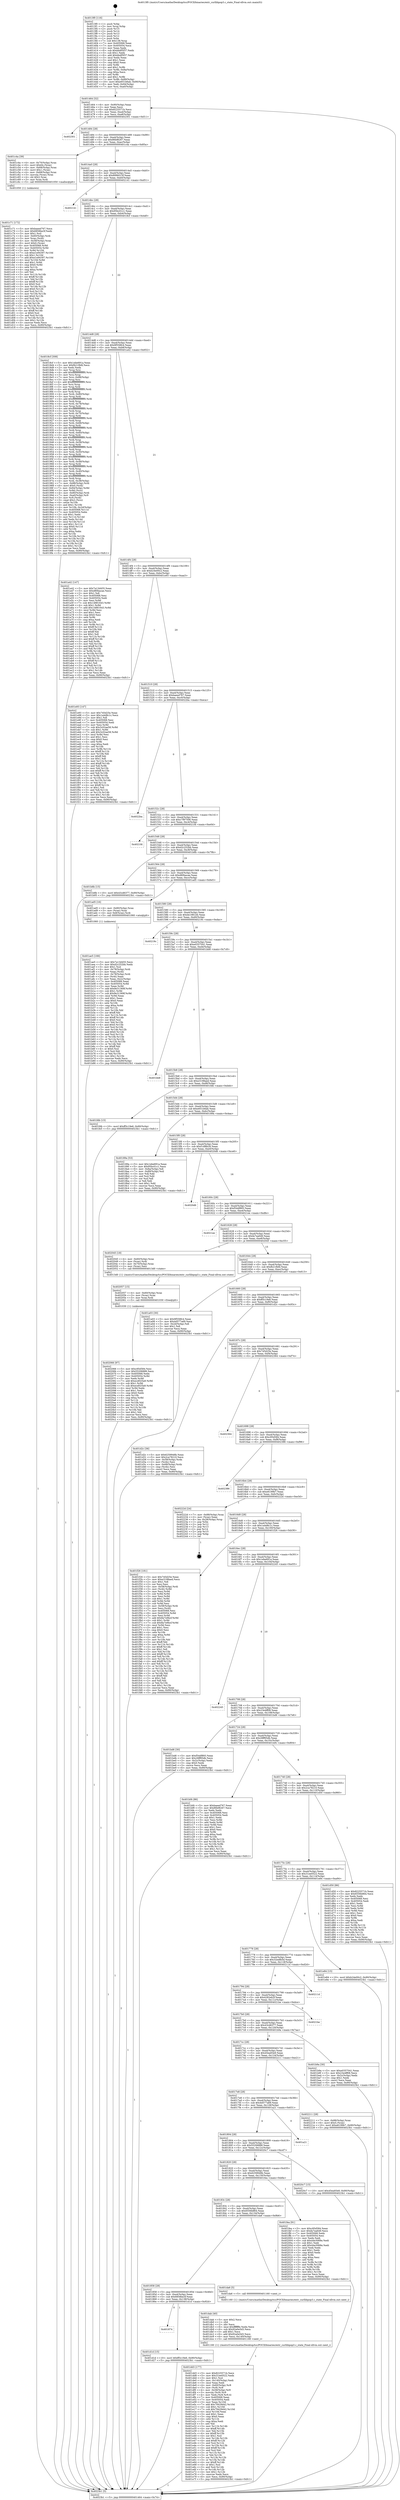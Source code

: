 digraph "0x4013f0" {
  label = "0x4013f0 (/mnt/c/Users/mathe/Desktop/tcc/POCII/binaries/extr_curllibpop3.c_state_Final-ollvm.out::main(0))"
  labelloc = "t"
  node[shape=record]

  Entry [label="",width=0.3,height=0.3,shape=circle,fillcolor=black,style=filled]
  "0x401464" [label="{
     0x401464 [32]\l
     | [instrs]\l
     &nbsp;&nbsp;0x401464 \<+6\>: mov -0x90(%rbp),%eax\l
     &nbsp;&nbsp;0x40146a \<+2\>: mov %eax,%ecx\l
     &nbsp;&nbsp;0x40146c \<+6\>: sub $0x8225571b,%ecx\l
     &nbsp;&nbsp;0x401472 \<+6\>: mov %eax,-0xa4(%rbp)\l
     &nbsp;&nbsp;0x401478 \<+6\>: mov %ecx,-0xa8(%rbp)\l
     &nbsp;&nbsp;0x40147e \<+6\>: je 0000000000402301 \<main+0xf11\>\l
  }"]
  "0x402301" [label="{
     0x402301\l
  }", style=dashed]
  "0x401484" [label="{
     0x401484 [28]\l
     | [instrs]\l
     &nbsp;&nbsp;0x401484 \<+5\>: jmp 0000000000401489 \<main+0x99\>\l
     &nbsp;&nbsp;0x401489 \<+6\>: mov -0xa4(%rbp),%eax\l
     &nbsp;&nbsp;0x40148f \<+5\>: sub $0x86bf8267,%eax\l
     &nbsp;&nbsp;0x401494 \<+6\>: mov %eax,-0xac(%rbp)\l
     &nbsp;&nbsp;0x40149a \<+6\>: je 0000000000401c4a \<main+0x85a\>\l
  }"]
  Exit [label="",width=0.3,height=0.3,shape=circle,fillcolor=black,style=filled,peripheries=2]
  "0x401c4a" [label="{
     0x401c4a [39]\l
     | [instrs]\l
     &nbsp;&nbsp;0x401c4a \<+4\>: mov -0x70(%rbp),%rax\l
     &nbsp;&nbsp;0x401c4e \<+6\>: movl $0x64,(%rax)\l
     &nbsp;&nbsp;0x401c54 \<+4\>: mov -0x68(%rbp),%rax\l
     &nbsp;&nbsp;0x401c58 \<+6\>: movl $0x1,(%rax)\l
     &nbsp;&nbsp;0x401c5e \<+4\>: mov -0x68(%rbp),%rax\l
     &nbsp;&nbsp;0x401c62 \<+3\>: movslq (%rax),%rax\l
     &nbsp;&nbsp;0x401c65 \<+4\>: shl $0x2,%rax\l
     &nbsp;&nbsp;0x401c69 \<+3\>: mov %rax,%rdi\l
     &nbsp;&nbsp;0x401c6c \<+5\>: call 0000000000401050 \<malloc@plt\>\l
     | [calls]\l
     &nbsp;&nbsp;0x401050 \{1\} (unknown)\l
  }"]
  "0x4014a0" [label="{
     0x4014a0 [28]\l
     | [instrs]\l
     &nbsp;&nbsp;0x4014a0 \<+5\>: jmp 00000000004014a5 \<main+0xb5\>\l
     &nbsp;&nbsp;0x4014a5 \<+6\>: mov -0xa4(%rbp),%eax\l
     &nbsp;&nbsp;0x4014ab \<+5\>: sub $0x8996015f,%eax\l
     &nbsp;&nbsp;0x4014b0 \<+6\>: mov %eax,-0xb0(%rbp)\l
     &nbsp;&nbsp;0x4014b6 \<+6\>: je 0000000000402141 \<main+0xd51\>\l
  }"]
  "0x402066" [label="{
     0x402066 [97]\l
     | [instrs]\l
     &nbsp;&nbsp;0x402066 \<+5\>: mov $0xc95d584,%esi\l
     &nbsp;&nbsp;0x40206b \<+5\>: mov $0x55206888,%ecx\l
     &nbsp;&nbsp;0x402070 \<+7\>: mov 0x405068,%edx\l
     &nbsp;&nbsp;0x402077 \<+8\>: mov 0x405054,%r8d\l
     &nbsp;&nbsp;0x40207f \<+3\>: mov %edx,%r9d\l
     &nbsp;&nbsp;0x402082 \<+7\>: add $0xecd025a9,%r9d\l
     &nbsp;&nbsp;0x402089 \<+4\>: sub $0x1,%r9d\l
     &nbsp;&nbsp;0x40208d \<+7\>: sub $0xecd025a9,%r9d\l
     &nbsp;&nbsp;0x402094 \<+4\>: imul %r9d,%edx\l
     &nbsp;&nbsp;0x402098 \<+3\>: and $0x1,%edx\l
     &nbsp;&nbsp;0x40209b \<+3\>: cmp $0x0,%edx\l
     &nbsp;&nbsp;0x40209e \<+4\>: sete %r10b\l
     &nbsp;&nbsp;0x4020a2 \<+4\>: cmp $0xa,%r8d\l
     &nbsp;&nbsp;0x4020a6 \<+4\>: setl %r11b\l
     &nbsp;&nbsp;0x4020aa \<+3\>: mov %r10b,%bl\l
     &nbsp;&nbsp;0x4020ad \<+3\>: and %r11b,%bl\l
     &nbsp;&nbsp;0x4020b0 \<+3\>: xor %r11b,%r10b\l
     &nbsp;&nbsp;0x4020b3 \<+3\>: or %r10b,%bl\l
     &nbsp;&nbsp;0x4020b6 \<+3\>: test $0x1,%bl\l
     &nbsp;&nbsp;0x4020b9 \<+3\>: cmovne %ecx,%esi\l
     &nbsp;&nbsp;0x4020bc \<+6\>: mov %esi,-0x90(%rbp)\l
     &nbsp;&nbsp;0x4020c2 \<+5\>: jmp 00000000004023b1 \<main+0xfc1\>\l
  }"]
  "0x402141" [label="{
     0x402141\l
  }", style=dashed]
  "0x4014bc" [label="{
     0x4014bc [28]\l
     | [instrs]\l
     &nbsp;&nbsp;0x4014bc \<+5\>: jmp 00000000004014c1 \<main+0xd1\>\l
     &nbsp;&nbsp;0x4014c1 \<+6\>: mov -0xa4(%rbp),%eax\l
     &nbsp;&nbsp;0x4014c7 \<+5\>: sub $0x95bc01c1,%eax\l
     &nbsp;&nbsp;0x4014cc \<+6\>: mov %eax,-0xb4(%rbp)\l
     &nbsp;&nbsp;0x4014d2 \<+6\>: je 00000000004018cf \<main+0x4df\>\l
  }"]
  "0x402057" [label="{
     0x402057 [15]\l
     | [instrs]\l
     &nbsp;&nbsp;0x402057 \<+4\>: mov -0x60(%rbp),%rax\l
     &nbsp;&nbsp;0x40205b \<+3\>: mov (%rax),%rax\l
     &nbsp;&nbsp;0x40205e \<+3\>: mov %rax,%rdi\l
     &nbsp;&nbsp;0x402061 \<+5\>: call 0000000000401030 \<free@plt\>\l
     | [calls]\l
     &nbsp;&nbsp;0x401030 \{1\} (unknown)\l
  }"]
  "0x4018cf" [label="{
     0x4018cf [308]\l
     | [instrs]\l
     &nbsp;&nbsp;0x4018cf \<+5\>: mov $0x1ebe691a,%eax\l
     &nbsp;&nbsp;0x4018d4 \<+5\>: mov $0xfb21fbfd,%ecx\l
     &nbsp;&nbsp;0x4018d9 \<+2\>: xor %edx,%edx\l
     &nbsp;&nbsp;0x4018db \<+3\>: mov %rsp,%rsi\l
     &nbsp;&nbsp;0x4018de \<+4\>: add $0xfffffffffffffff0,%rsi\l
     &nbsp;&nbsp;0x4018e2 \<+3\>: mov %rsi,%rsp\l
     &nbsp;&nbsp;0x4018e5 \<+7\>: mov %rsi,-0x88(%rbp)\l
     &nbsp;&nbsp;0x4018ec \<+3\>: mov %rsp,%rsi\l
     &nbsp;&nbsp;0x4018ef \<+4\>: add $0xfffffffffffffff0,%rsi\l
     &nbsp;&nbsp;0x4018f3 \<+3\>: mov %rsi,%rsp\l
     &nbsp;&nbsp;0x4018f6 \<+3\>: mov %rsp,%rdi\l
     &nbsp;&nbsp;0x4018f9 \<+4\>: add $0xfffffffffffffff0,%rdi\l
     &nbsp;&nbsp;0x4018fd \<+3\>: mov %rdi,%rsp\l
     &nbsp;&nbsp;0x401900 \<+4\>: mov %rdi,-0x80(%rbp)\l
     &nbsp;&nbsp;0x401904 \<+3\>: mov %rsp,%rdi\l
     &nbsp;&nbsp;0x401907 \<+4\>: add $0xfffffffffffffff0,%rdi\l
     &nbsp;&nbsp;0x40190b \<+3\>: mov %rdi,%rsp\l
     &nbsp;&nbsp;0x40190e \<+4\>: mov %rdi,-0x78(%rbp)\l
     &nbsp;&nbsp;0x401912 \<+3\>: mov %rsp,%rdi\l
     &nbsp;&nbsp;0x401915 \<+4\>: add $0xfffffffffffffff0,%rdi\l
     &nbsp;&nbsp;0x401919 \<+3\>: mov %rdi,%rsp\l
     &nbsp;&nbsp;0x40191c \<+4\>: mov %rdi,-0x70(%rbp)\l
     &nbsp;&nbsp;0x401920 \<+3\>: mov %rsp,%rdi\l
     &nbsp;&nbsp;0x401923 \<+4\>: add $0xfffffffffffffff0,%rdi\l
     &nbsp;&nbsp;0x401927 \<+3\>: mov %rdi,%rsp\l
     &nbsp;&nbsp;0x40192a \<+4\>: mov %rdi,-0x68(%rbp)\l
     &nbsp;&nbsp;0x40192e \<+3\>: mov %rsp,%rdi\l
     &nbsp;&nbsp;0x401931 \<+4\>: add $0xfffffffffffffff0,%rdi\l
     &nbsp;&nbsp;0x401935 \<+3\>: mov %rdi,%rsp\l
     &nbsp;&nbsp;0x401938 \<+4\>: mov %rdi,-0x60(%rbp)\l
     &nbsp;&nbsp;0x40193c \<+3\>: mov %rsp,%rdi\l
     &nbsp;&nbsp;0x40193f \<+4\>: add $0xfffffffffffffff0,%rdi\l
     &nbsp;&nbsp;0x401943 \<+3\>: mov %rdi,%rsp\l
     &nbsp;&nbsp;0x401946 \<+4\>: mov %rdi,-0x58(%rbp)\l
     &nbsp;&nbsp;0x40194a \<+3\>: mov %rsp,%rdi\l
     &nbsp;&nbsp;0x40194d \<+4\>: add $0xfffffffffffffff0,%rdi\l
     &nbsp;&nbsp;0x401951 \<+3\>: mov %rdi,%rsp\l
     &nbsp;&nbsp;0x401954 \<+4\>: mov %rdi,-0x50(%rbp)\l
     &nbsp;&nbsp;0x401958 \<+3\>: mov %rsp,%rdi\l
     &nbsp;&nbsp;0x40195b \<+4\>: add $0xfffffffffffffff0,%rdi\l
     &nbsp;&nbsp;0x40195f \<+3\>: mov %rdi,%rsp\l
     &nbsp;&nbsp;0x401962 \<+4\>: mov %rdi,-0x48(%rbp)\l
     &nbsp;&nbsp;0x401966 \<+3\>: mov %rsp,%rdi\l
     &nbsp;&nbsp;0x401969 \<+4\>: add $0xfffffffffffffff0,%rdi\l
     &nbsp;&nbsp;0x40196d \<+3\>: mov %rdi,%rsp\l
     &nbsp;&nbsp;0x401970 \<+4\>: mov %rdi,-0x40(%rbp)\l
     &nbsp;&nbsp;0x401974 \<+3\>: mov %rsp,%rdi\l
     &nbsp;&nbsp;0x401977 \<+4\>: add $0xfffffffffffffff0,%rdi\l
     &nbsp;&nbsp;0x40197b \<+3\>: mov %rdi,%rsp\l
     &nbsp;&nbsp;0x40197e \<+4\>: mov %rdi,-0x38(%rbp)\l
     &nbsp;&nbsp;0x401982 \<+7\>: mov -0x88(%rbp),%rdi\l
     &nbsp;&nbsp;0x401989 \<+6\>: movl $0x0,(%rdi)\l
     &nbsp;&nbsp;0x40198f \<+7\>: mov -0x94(%rbp),%r8d\l
     &nbsp;&nbsp;0x401996 \<+3\>: mov %r8d,(%rsi)\l
     &nbsp;&nbsp;0x401999 \<+4\>: mov -0x80(%rbp),%rdi\l
     &nbsp;&nbsp;0x40199d \<+7\>: mov -0xa0(%rbp),%r9\l
     &nbsp;&nbsp;0x4019a4 \<+3\>: mov %r9,(%rdi)\l
     &nbsp;&nbsp;0x4019a7 \<+3\>: cmpl $0x2,(%rsi)\l
     &nbsp;&nbsp;0x4019aa \<+4\>: setne %r10b\l
     &nbsp;&nbsp;0x4019ae \<+4\>: and $0x1,%r10b\l
     &nbsp;&nbsp;0x4019b2 \<+4\>: mov %r10b,-0x2d(%rbp)\l
     &nbsp;&nbsp;0x4019b6 \<+8\>: mov 0x405068,%r11d\l
     &nbsp;&nbsp;0x4019be \<+7\>: mov 0x405054,%ebx\l
     &nbsp;&nbsp;0x4019c5 \<+3\>: sub $0x1,%edx\l
     &nbsp;&nbsp;0x4019c8 \<+3\>: mov %r11d,%r14d\l
     &nbsp;&nbsp;0x4019cb \<+3\>: add %edx,%r14d\l
     &nbsp;&nbsp;0x4019ce \<+4\>: imul %r14d,%r11d\l
     &nbsp;&nbsp;0x4019d2 \<+4\>: and $0x1,%r11d\l
     &nbsp;&nbsp;0x4019d6 \<+4\>: cmp $0x0,%r11d\l
     &nbsp;&nbsp;0x4019da \<+4\>: sete %r10b\l
     &nbsp;&nbsp;0x4019de \<+3\>: cmp $0xa,%ebx\l
     &nbsp;&nbsp;0x4019e1 \<+4\>: setl %r15b\l
     &nbsp;&nbsp;0x4019e5 \<+3\>: mov %r10b,%r12b\l
     &nbsp;&nbsp;0x4019e8 \<+3\>: and %r15b,%r12b\l
     &nbsp;&nbsp;0x4019eb \<+3\>: xor %r15b,%r10b\l
     &nbsp;&nbsp;0x4019ee \<+3\>: or %r10b,%r12b\l
     &nbsp;&nbsp;0x4019f1 \<+4\>: test $0x1,%r12b\l
     &nbsp;&nbsp;0x4019f5 \<+3\>: cmovne %ecx,%eax\l
     &nbsp;&nbsp;0x4019f8 \<+6\>: mov %eax,-0x90(%rbp)\l
     &nbsp;&nbsp;0x4019fe \<+5\>: jmp 00000000004023b1 \<main+0xfc1\>\l
  }"]
  "0x4014d8" [label="{
     0x4014d8 [28]\l
     | [instrs]\l
     &nbsp;&nbsp;0x4014d8 \<+5\>: jmp 00000000004014dd \<main+0xed\>\l
     &nbsp;&nbsp;0x4014dd \<+6\>: mov -0xa4(%rbp),%eax\l
     &nbsp;&nbsp;0x4014e3 \<+5\>: sub $0x9f558fc4,%eax\l
     &nbsp;&nbsp;0x4014e8 \<+6\>: mov %eax,-0xb8(%rbp)\l
     &nbsp;&nbsp;0x4014ee \<+6\>: je 0000000000401a42 \<main+0x652\>\l
  }"]
  "0x401dd3" [label="{
     0x401dd3 [177]\l
     | [instrs]\l
     &nbsp;&nbsp;0x401dd3 \<+5\>: mov $0x8225571b,%ecx\l
     &nbsp;&nbsp;0x401dd8 \<+5\>: mov $0x31ee0522,%edx\l
     &nbsp;&nbsp;0x401ddd \<+3\>: mov $0x1,%sil\l
     &nbsp;&nbsp;0x401de0 \<+6\>: mov -0x140(%rbp),%edi\l
     &nbsp;&nbsp;0x401de6 \<+3\>: imul %eax,%edi\l
     &nbsp;&nbsp;0x401de9 \<+4\>: mov -0x60(%rbp),%r8\l
     &nbsp;&nbsp;0x401ded \<+3\>: mov (%r8),%r8\l
     &nbsp;&nbsp;0x401df0 \<+4\>: mov -0x58(%rbp),%r9\l
     &nbsp;&nbsp;0x401df4 \<+3\>: movslq (%r9),%r9\l
     &nbsp;&nbsp;0x401df7 \<+4\>: mov %edi,(%r8,%r9,4)\l
     &nbsp;&nbsp;0x401dfb \<+7\>: mov 0x405068,%eax\l
     &nbsp;&nbsp;0x401e02 \<+7\>: mov 0x405054,%edi\l
     &nbsp;&nbsp;0x401e09 \<+3\>: mov %eax,%r10d\l
     &nbsp;&nbsp;0x401e0c \<+7\>: add $0x79429d42,%r10d\l
     &nbsp;&nbsp;0x401e13 \<+4\>: sub $0x1,%r10d\l
     &nbsp;&nbsp;0x401e17 \<+7\>: sub $0x79429d42,%r10d\l
     &nbsp;&nbsp;0x401e1e \<+4\>: imul %r10d,%eax\l
     &nbsp;&nbsp;0x401e22 \<+3\>: and $0x1,%eax\l
     &nbsp;&nbsp;0x401e25 \<+3\>: cmp $0x0,%eax\l
     &nbsp;&nbsp;0x401e28 \<+4\>: sete %r11b\l
     &nbsp;&nbsp;0x401e2c \<+3\>: cmp $0xa,%edi\l
     &nbsp;&nbsp;0x401e2f \<+3\>: setl %bl\l
     &nbsp;&nbsp;0x401e32 \<+3\>: mov %r11b,%r14b\l
     &nbsp;&nbsp;0x401e35 \<+4\>: xor $0xff,%r14b\l
     &nbsp;&nbsp;0x401e39 \<+3\>: mov %bl,%r15b\l
     &nbsp;&nbsp;0x401e3c \<+4\>: xor $0xff,%r15b\l
     &nbsp;&nbsp;0x401e40 \<+4\>: xor $0x1,%sil\l
     &nbsp;&nbsp;0x401e44 \<+3\>: mov %r14b,%r12b\l
     &nbsp;&nbsp;0x401e47 \<+4\>: and $0xff,%r12b\l
     &nbsp;&nbsp;0x401e4b \<+3\>: and %sil,%r11b\l
     &nbsp;&nbsp;0x401e4e \<+3\>: mov %r15b,%r13b\l
     &nbsp;&nbsp;0x401e51 \<+4\>: and $0xff,%r13b\l
     &nbsp;&nbsp;0x401e55 \<+3\>: and %sil,%bl\l
     &nbsp;&nbsp;0x401e58 \<+3\>: or %r11b,%r12b\l
     &nbsp;&nbsp;0x401e5b \<+3\>: or %bl,%r13b\l
     &nbsp;&nbsp;0x401e5e \<+3\>: xor %r13b,%r12b\l
     &nbsp;&nbsp;0x401e61 \<+3\>: or %r15b,%r14b\l
     &nbsp;&nbsp;0x401e64 \<+4\>: xor $0xff,%r14b\l
     &nbsp;&nbsp;0x401e68 \<+4\>: or $0x1,%sil\l
     &nbsp;&nbsp;0x401e6c \<+3\>: and %sil,%r14b\l
     &nbsp;&nbsp;0x401e6f \<+3\>: or %r14b,%r12b\l
     &nbsp;&nbsp;0x401e72 \<+4\>: test $0x1,%r12b\l
     &nbsp;&nbsp;0x401e76 \<+3\>: cmovne %edx,%ecx\l
     &nbsp;&nbsp;0x401e79 \<+6\>: mov %ecx,-0x90(%rbp)\l
     &nbsp;&nbsp;0x401e7f \<+5\>: jmp 00000000004023b1 \<main+0xfc1\>\l
  }"]
  "0x401a42" [label="{
     0x401a42 [147]\l
     | [instrs]\l
     &nbsp;&nbsp;0x401a42 \<+5\>: mov $0x7a13d455,%eax\l
     &nbsp;&nbsp;0x401a47 \<+5\>: mov $0xd80bacae,%ecx\l
     &nbsp;&nbsp;0x401a4c \<+2\>: mov $0x1,%dl\l
     &nbsp;&nbsp;0x401a4e \<+7\>: mov 0x405068,%esi\l
     &nbsp;&nbsp;0x401a55 \<+7\>: mov 0x405054,%edi\l
     &nbsp;&nbsp;0x401a5c \<+3\>: mov %esi,%r8d\l
     &nbsp;&nbsp;0x401a5f \<+7\>: sub $0x14881643,%r8d\l
     &nbsp;&nbsp;0x401a66 \<+4\>: sub $0x1,%r8d\l
     &nbsp;&nbsp;0x401a6a \<+7\>: add $0x14881643,%r8d\l
     &nbsp;&nbsp;0x401a71 \<+4\>: imul %r8d,%esi\l
     &nbsp;&nbsp;0x401a75 \<+3\>: and $0x1,%esi\l
     &nbsp;&nbsp;0x401a78 \<+3\>: cmp $0x0,%esi\l
     &nbsp;&nbsp;0x401a7b \<+4\>: sete %r9b\l
     &nbsp;&nbsp;0x401a7f \<+3\>: cmp $0xa,%edi\l
     &nbsp;&nbsp;0x401a82 \<+4\>: setl %r10b\l
     &nbsp;&nbsp;0x401a86 \<+3\>: mov %r9b,%r11b\l
     &nbsp;&nbsp;0x401a89 \<+4\>: xor $0xff,%r11b\l
     &nbsp;&nbsp;0x401a8d \<+3\>: mov %r10b,%bl\l
     &nbsp;&nbsp;0x401a90 \<+3\>: xor $0xff,%bl\l
     &nbsp;&nbsp;0x401a93 \<+3\>: xor $0x1,%dl\l
     &nbsp;&nbsp;0x401a96 \<+3\>: mov %r11b,%r14b\l
     &nbsp;&nbsp;0x401a99 \<+4\>: and $0xff,%r14b\l
     &nbsp;&nbsp;0x401a9d \<+3\>: and %dl,%r9b\l
     &nbsp;&nbsp;0x401aa0 \<+3\>: mov %bl,%r15b\l
     &nbsp;&nbsp;0x401aa3 \<+4\>: and $0xff,%r15b\l
     &nbsp;&nbsp;0x401aa7 \<+3\>: and %dl,%r10b\l
     &nbsp;&nbsp;0x401aaa \<+3\>: or %r9b,%r14b\l
     &nbsp;&nbsp;0x401aad \<+3\>: or %r10b,%r15b\l
     &nbsp;&nbsp;0x401ab0 \<+3\>: xor %r15b,%r14b\l
     &nbsp;&nbsp;0x401ab3 \<+3\>: or %bl,%r11b\l
     &nbsp;&nbsp;0x401ab6 \<+4\>: xor $0xff,%r11b\l
     &nbsp;&nbsp;0x401aba \<+3\>: or $0x1,%dl\l
     &nbsp;&nbsp;0x401abd \<+3\>: and %dl,%r11b\l
     &nbsp;&nbsp;0x401ac0 \<+3\>: or %r11b,%r14b\l
     &nbsp;&nbsp;0x401ac3 \<+4\>: test $0x1,%r14b\l
     &nbsp;&nbsp;0x401ac7 \<+3\>: cmovne %ecx,%eax\l
     &nbsp;&nbsp;0x401aca \<+6\>: mov %eax,-0x90(%rbp)\l
     &nbsp;&nbsp;0x401ad0 \<+5\>: jmp 00000000004023b1 \<main+0xfc1\>\l
  }"]
  "0x4014f4" [label="{
     0x4014f4 [28]\l
     | [instrs]\l
     &nbsp;&nbsp;0x4014f4 \<+5\>: jmp 00000000004014f9 \<main+0x109\>\l
     &nbsp;&nbsp;0x4014f9 \<+6\>: mov -0xa4(%rbp),%eax\l
     &nbsp;&nbsp;0x4014ff \<+5\>: sub $0xb24e00c2,%eax\l
     &nbsp;&nbsp;0x401504 \<+6\>: mov %eax,-0xbc(%rbp)\l
     &nbsp;&nbsp;0x40150a \<+6\>: je 0000000000401e93 \<main+0xaa3\>\l
  }"]
  "0x401dab" [label="{
     0x401dab [40]\l
     | [instrs]\l
     &nbsp;&nbsp;0x401dab \<+5\>: mov $0x2,%ecx\l
     &nbsp;&nbsp;0x401db0 \<+1\>: cltd\l
     &nbsp;&nbsp;0x401db1 \<+2\>: idiv %ecx\l
     &nbsp;&nbsp;0x401db3 \<+6\>: imul $0xfffffffe,%edx,%ecx\l
     &nbsp;&nbsp;0x401db9 \<+6\>: sub $0x92a0e5d3,%ecx\l
     &nbsp;&nbsp;0x401dbf \<+3\>: add $0x1,%ecx\l
     &nbsp;&nbsp;0x401dc2 \<+6\>: add $0x92a0e5d3,%ecx\l
     &nbsp;&nbsp;0x401dc8 \<+6\>: mov %ecx,-0x140(%rbp)\l
     &nbsp;&nbsp;0x401dce \<+5\>: call 0000000000401160 \<next_i\>\l
     | [calls]\l
     &nbsp;&nbsp;0x401160 \{1\} (/mnt/c/Users/mathe/Desktop/tcc/POCII/binaries/extr_curllibpop3.c_state_Final-ollvm.out::next_i)\l
  }"]
  "0x401e93" [label="{
     0x401e93 [147]\l
     | [instrs]\l
     &nbsp;&nbsp;0x401e93 \<+5\>: mov $0x745d25e,%eax\l
     &nbsp;&nbsp;0x401e98 \<+5\>: mov $0x1a4d8c1c,%ecx\l
     &nbsp;&nbsp;0x401e9d \<+2\>: mov $0x1,%dl\l
     &nbsp;&nbsp;0x401e9f \<+7\>: mov 0x405068,%esi\l
     &nbsp;&nbsp;0x401ea6 \<+7\>: mov 0x405054,%edi\l
     &nbsp;&nbsp;0x401ead \<+3\>: mov %esi,%r8d\l
     &nbsp;&nbsp;0x401eb0 \<+7\>: sub $0x3c02ae58,%r8d\l
     &nbsp;&nbsp;0x401eb7 \<+4\>: sub $0x1,%r8d\l
     &nbsp;&nbsp;0x401ebb \<+7\>: add $0x3c02ae58,%r8d\l
     &nbsp;&nbsp;0x401ec2 \<+4\>: imul %r8d,%esi\l
     &nbsp;&nbsp;0x401ec6 \<+3\>: and $0x1,%esi\l
     &nbsp;&nbsp;0x401ec9 \<+3\>: cmp $0x0,%esi\l
     &nbsp;&nbsp;0x401ecc \<+4\>: sete %r9b\l
     &nbsp;&nbsp;0x401ed0 \<+3\>: cmp $0xa,%edi\l
     &nbsp;&nbsp;0x401ed3 \<+4\>: setl %r10b\l
     &nbsp;&nbsp;0x401ed7 \<+3\>: mov %r9b,%r11b\l
     &nbsp;&nbsp;0x401eda \<+4\>: xor $0xff,%r11b\l
     &nbsp;&nbsp;0x401ede \<+3\>: mov %r10b,%bl\l
     &nbsp;&nbsp;0x401ee1 \<+3\>: xor $0xff,%bl\l
     &nbsp;&nbsp;0x401ee4 \<+3\>: xor $0x1,%dl\l
     &nbsp;&nbsp;0x401ee7 \<+3\>: mov %r11b,%r14b\l
     &nbsp;&nbsp;0x401eea \<+4\>: and $0xff,%r14b\l
     &nbsp;&nbsp;0x401eee \<+3\>: and %dl,%r9b\l
     &nbsp;&nbsp;0x401ef1 \<+3\>: mov %bl,%r15b\l
     &nbsp;&nbsp;0x401ef4 \<+4\>: and $0xff,%r15b\l
     &nbsp;&nbsp;0x401ef8 \<+3\>: and %dl,%r10b\l
     &nbsp;&nbsp;0x401efb \<+3\>: or %r9b,%r14b\l
     &nbsp;&nbsp;0x401efe \<+3\>: or %r10b,%r15b\l
     &nbsp;&nbsp;0x401f01 \<+3\>: xor %r15b,%r14b\l
     &nbsp;&nbsp;0x401f04 \<+3\>: or %bl,%r11b\l
     &nbsp;&nbsp;0x401f07 \<+4\>: xor $0xff,%r11b\l
     &nbsp;&nbsp;0x401f0b \<+3\>: or $0x1,%dl\l
     &nbsp;&nbsp;0x401f0e \<+3\>: and %dl,%r11b\l
     &nbsp;&nbsp;0x401f11 \<+3\>: or %r11b,%r14b\l
     &nbsp;&nbsp;0x401f14 \<+4\>: test $0x1,%r14b\l
     &nbsp;&nbsp;0x401f18 \<+3\>: cmovne %ecx,%eax\l
     &nbsp;&nbsp;0x401f1b \<+6\>: mov %eax,-0x90(%rbp)\l
     &nbsp;&nbsp;0x401f21 \<+5\>: jmp 00000000004023b1 \<main+0xfc1\>\l
  }"]
  "0x401510" [label="{
     0x401510 [28]\l
     | [instrs]\l
     &nbsp;&nbsp;0x401510 \<+5\>: jmp 0000000000401515 \<main+0x125\>\l
     &nbsp;&nbsp;0x401515 \<+6\>: mov -0xa4(%rbp),%eax\l
     &nbsp;&nbsp;0x40151b \<+5\>: sub $0xbaeed767,%eax\l
     &nbsp;&nbsp;0x401520 \<+6\>: mov %eax,-0xc0(%rbp)\l
     &nbsp;&nbsp;0x401526 \<+6\>: je 00000000004022ba \<main+0xeca\>\l
  }"]
  "0x401874" [label="{
     0x401874\l
  }", style=dashed]
  "0x4022ba" [label="{
     0x4022ba\l
  }", style=dashed]
  "0x40152c" [label="{
     0x40152c [28]\l
     | [instrs]\l
     &nbsp;&nbsp;0x40152c \<+5\>: jmp 0000000000401531 \<main+0x141\>\l
     &nbsp;&nbsp;0x401531 \<+6\>: mov -0xa4(%rbp),%eax\l
     &nbsp;&nbsp;0x401537 \<+5\>: sub $0xc7f97506,%eax\l
     &nbsp;&nbsp;0x40153c \<+6\>: mov %eax,-0xc4(%rbp)\l
     &nbsp;&nbsp;0x401542 \<+6\>: je 00000000004021fd \<main+0xe0d\>\l
  }"]
  "0x401d1d" [label="{
     0x401d1d [15]\l
     | [instrs]\l
     &nbsp;&nbsp;0x401d1d \<+10\>: movl $0xff3c19e6,-0x90(%rbp)\l
     &nbsp;&nbsp;0x401d27 \<+5\>: jmp 00000000004023b1 \<main+0xfc1\>\l
  }"]
  "0x4021fd" [label="{
     0x4021fd\l
  }", style=dashed]
  "0x401548" [label="{
     0x401548 [28]\l
     | [instrs]\l
     &nbsp;&nbsp;0x401548 \<+5\>: jmp 000000000040154d \<main+0x15d\>\l
     &nbsp;&nbsp;0x40154d \<+6\>: mov -0xa4(%rbp),%eax\l
     &nbsp;&nbsp;0x401553 \<+5\>: sub $0xd2c252bb,%eax\l
     &nbsp;&nbsp;0x401558 \<+6\>: mov %eax,-0xc8(%rbp)\l
     &nbsp;&nbsp;0x40155e \<+6\>: je 0000000000401b8b \<main+0x79b\>\l
  }"]
  "0x401858" [label="{
     0x401858 [28]\l
     | [instrs]\l
     &nbsp;&nbsp;0x401858 \<+5\>: jmp 000000000040185d \<main+0x46d\>\l
     &nbsp;&nbsp;0x40185d \<+6\>: mov -0xa4(%rbp),%eax\l
     &nbsp;&nbsp;0x401863 \<+5\>: sub $0x6858be3f,%eax\l
     &nbsp;&nbsp;0x401868 \<+6\>: mov %eax,-0x138(%rbp)\l
     &nbsp;&nbsp;0x40186e \<+6\>: je 0000000000401d1d \<main+0x92d\>\l
  }"]
  "0x401b8b" [label="{
     0x401b8b [15]\l
     | [instrs]\l
     &nbsp;&nbsp;0x401b8b \<+10\>: movl $0x43cd6377,-0x90(%rbp)\l
     &nbsp;&nbsp;0x401b95 \<+5\>: jmp 00000000004023b1 \<main+0xfc1\>\l
  }"]
  "0x401564" [label="{
     0x401564 [28]\l
     | [instrs]\l
     &nbsp;&nbsp;0x401564 \<+5\>: jmp 0000000000401569 \<main+0x179\>\l
     &nbsp;&nbsp;0x401569 \<+6\>: mov -0xa4(%rbp),%eax\l
     &nbsp;&nbsp;0x40156f \<+5\>: sub $0xd80bacae,%eax\l
     &nbsp;&nbsp;0x401574 \<+6\>: mov %eax,-0xcc(%rbp)\l
     &nbsp;&nbsp;0x40157a \<+6\>: je 0000000000401ad5 \<main+0x6e5\>\l
  }"]
  "0x401da6" [label="{
     0x401da6 [5]\l
     | [instrs]\l
     &nbsp;&nbsp;0x401da6 \<+5\>: call 0000000000401160 \<next_i\>\l
     | [calls]\l
     &nbsp;&nbsp;0x401160 \{1\} (/mnt/c/Users/mathe/Desktop/tcc/POCII/binaries/extr_curllibpop3.c_state_Final-ollvm.out::next_i)\l
  }"]
  "0x401ad5" [label="{
     0x401ad5 [16]\l
     | [instrs]\l
     &nbsp;&nbsp;0x401ad5 \<+4\>: mov -0x80(%rbp),%rax\l
     &nbsp;&nbsp;0x401ad9 \<+3\>: mov (%rax),%rax\l
     &nbsp;&nbsp;0x401adc \<+4\>: mov 0x8(%rax),%rdi\l
     &nbsp;&nbsp;0x401ae0 \<+5\>: call 0000000000401060 \<atoi@plt\>\l
     | [calls]\l
     &nbsp;&nbsp;0x401060 \{1\} (unknown)\l
  }"]
  "0x401580" [label="{
     0x401580 [28]\l
     | [instrs]\l
     &nbsp;&nbsp;0x401580 \<+5\>: jmp 0000000000401585 \<main+0x195\>\l
     &nbsp;&nbsp;0x401585 \<+6\>: mov -0xa4(%rbp),%eax\l
     &nbsp;&nbsp;0x40158b \<+5\>: sub $0xde1981d4,%eax\l
     &nbsp;&nbsp;0x401590 \<+6\>: mov %eax,-0xd0(%rbp)\l
     &nbsp;&nbsp;0x401596 \<+6\>: je 000000000040219c \<main+0xdac\>\l
  }"]
  "0x40183c" [label="{
     0x40183c [28]\l
     | [instrs]\l
     &nbsp;&nbsp;0x40183c \<+5\>: jmp 0000000000401841 \<main+0x451\>\l
     &nbsp;&nbsp;0x401841 \<+6\>: mov -0xa4(%rbp),%eax\l
     &nbsp;&nbsp;0x401847 \<+5\>: sub $0x6556b864,%eax\l
     &nbsp;&nbsp;0x40184c \<+6\>: mov %eax,-0x134(%rbp)\l
     &nbsp;&nbsp;0x401852 \<+6\>: je 0000000000401da6 \<main+0x9b6\>\l
  }"]
  "0x40219c" [label="{
     0x40219c\l
  }", style=dashed]
  "0x40159c" [label="{
     0x40159c [28]\l
     | [instrs]\l
     &nbsp;&nbsp;0x40159c \<+5\>: jmp 00000000004015a1 \<main+0x1b1\>\l
     &nbsp;&nbsp;0x4015a1 \<+6\>: mov -0xa4(%rbp),%eax\l
     &nbsp;&nbsp;0x4015a7 \<+5\>: sub $0xe0357041,%eax\l
     &nbsp;&nbsp;0x4015ac \<+6\>: mov %eax,-0xd4(%rbp)\l
     &nbsp;&nbsp;0x4015b2 \<+6\>: je 0000000000401bb8 \<main+0x7c8\>\l
  }"]
  "0x401fea" [label="{
     0x401fea [91]\l
     | [instrs]\l
     &nbsp;&nbsp;0x401fea \<+5\>: mov $0xc95d584,%eax\l
     &nbsp;&nbsp;0x401fef \<+5\>: mov $0xfa7ea649,%ecx\l
     &nbsp;&nbsp;0x401ff4 \<+7\>: mov 0x405068,%edx\l
     &nbsp;&nbsp;0x401ffb \<+7\>: mov 0x405054,%esi\l
     &nbsp;&nbsp;0x402002 \<+2\>: mov %edx,%edi\l
     &nbsp;&nbsp;0x402004 \<+6\>: sub $0x44e3068e,%edi\l
     &nbsp;&nbsp;0x40200a \<+3\>: sub $0x1,%edi\l
     &nbsp;&nbsp;0x40200d \<+6\>: add $0x44e3068e,%edi\l
     &nbsp;&nbsp;0x402013 \<+3\>: imul %edi,%edx\l
     &nbsp;&nbsp;0x402016 \<+3\>: and $0x1,%edx\l
     &nbsp;&nbsp;0x402019 \<+3\>: cmp $0x0,%edx\l
     &nbsp;&nbsp;0x40201c \<+4\>: sete %r8b\l
     &nbsp;&nbsp;0x402020 \<+3\>: cmp $0xa,%esi\l
     &nbsp;&nbsp;0x402023 \<+4\>: setl %r9b\l
     &nbsp;&nbsp;0x402027 \<+3\>: mov %r8b,%r10b\l
     &nbsp;&nbsp;0x40202a \<+3\>: and %r9b,%r10b\l
     &nbsp;&nbsp;0x40202d \<+3\>: xor %r9b,%r8b\l
     &nbsp;&nbsp;0x402030 \<+3\>: or %r8b,%r10b\l
     &nbsp;&nbsp;0x402033 \<+4\>: test $0x1,%r10b\l
     &nbsp;&nbsp;0x402037 \<+3\>: cmovne %ecx,%eax\l
     &nbsp;&nbsp;0x40203a \<+6\>: mov %eax,-0x90(%rbp)\l
     &nbsp;&nbsp;0x402040 \<+5\>: jmp 00000000004023b1 \<main+0xfc1\>\l
  }"]
  "0x401bb8" [label="{
     0x401bb8\l
  }", style=dashed]
  "0x4015b8" [label="{
     0x4015b8 [28]\l
     | [instrs]\l
     &nbsp;&nbsp;0x4015b8 \<+5\>: jmp 00000000004015bd \<main+0x1cd\>\l
     &nbsp;&nbsp;0x4015bd \<+6\>: mov -0xa4(%rbp),%eax\l
     &nbsp;&nbsp;0x4015c3 \<+5\>: sub $0xe3198aed,%eax\l
     &nbsp;&nbsp;0x4015c8 \<+6\>: mov %eax,-0xd8(%rbp)\l
     &nbsp;&nbsp;0x4015ce \<+6\>: je 0000000000401fdb \<main+0xbeb\>\l
  }"]
  "0x401820" [label="{
     0x401820 [28]\l
     | [instrs]\l
     &nbsp;&nbsp;0x401820 \<+5\>: jmp 0000000000401825 \<main+0x435\>\l
     &nbsp;&nbsp;0x401825 \<+6\>: mov -0xa4(%rbp),%eax\l
     &nbsp;&nbsp;0x40182b \<+5\>: sub $0x6259948b,%eax\l
     &nbsp;&nbsp;0x401830 \<+6\>: mov %eax,-0x130(%rbp)\l
     &nbsp;&nbsp;0x401836 \<+6\>: je 0000000000401fea \<main+0xbfa\>\l
  }"]
  "0x401fdb" [label="{
     0x401fdb [15]\l
     | [instrs]\l
     &nbsp;&nbsp;0x401fdb \<+10\>: movl $0xff3c19e6,-0x90(%rbp)\l
     &nbsp;&nbsp;0x401fe5 \<+5\>: jmp 00000000004023b1 \<main+0xfc1\>\l
  }"]
  "0x4015d4" [label="{
     0x4015d4 [28]\l
     | [instrs]\l
     &nbsp;&nbsp;0x4015d4 \<+5\>: jmp 00000000004015d9 \<main+0x1e9\>\l
     &nbsp;&nbsp;0x4015d9 \<+6\>: mov -0xa4(%rbp),%eax\l
     &nbsp;&nbsp;0x4015df \<+5\>: sub $0xe651b6ab,%eax\l
     &nbsp;&nbsp;0x4015e4 \<+6\>: mov %eax,-0xdc(%rbp)\l
     &nbsp;&nbsp;0x4015ea \<+6\>: je 000000000040189a \<main+0x4aa\>\l
  }"]
  "0x4020c7" [label="{
     0x4020c7 [15]\l
     | [instrs]\l
     &nbsp;&nbsp;0x4020c7 \<+10\>: movl $0x45ea93e9,-0x90(%rbp)\l
     &nbsp;&nbsp;0x4020d1 \<+5\>: jmp 00000000004023b1 \<main+0xfc1\>\l
  }"]
  "0x40189a" [label="{
     0x40189a [53]\l
     | [instrs]\l
     &nbsp;&nbsp;0x40189a \<+5\>: mov $0x1ebe691a,%eax\l
     &nbsp;&nbsp;0x40189f \<+5\>: mov $0x95bc01c1,%ecx\l
     &nbsp;&nbsp;0x4018a4 \<+6\>: mov -0x8a(%rbp),%dl\l
     &nbsp;&nbsp;0x4018aa \<+7\>: mov -0x89(%rbp),%sil\l
     &nbsp;&nbsp;0x4018b1 \<+3\>: mov %dl,%dil\l
     &nbsp;&nbsp;0x4018b4 \<+3\>: and %sil,%dil\l
     &nbsp;&nbsp;0x4018b7 \<+3\>: xor %sil,%dl\l
     &nbsp;&nbsp;0x4018ba \<+3\>: or %dl,%dil\l
     &nbsp;&nbsp;0x4018bd \<+4\>: test $0x1,%dil\l
     &nbsp;&nbsp;0x4018c1 \<+3\>: cmovne %ecx,%eax\l
     &nbsp;&nbsp;0x4018c4 \<+6\>: mov %eax,-0x90(%rbp)\l
     &nbsp;&nbsp;0x4018ca \<+5\>: jmp 00000000004023b1 \<main+0xfc1\>\l
  }"]
  "0x4015f0" [label="{
     0x4015f0 [28]\l
     | [instrs]\l
     &nbsp;&nbsp;0x4015f0 \<+5\>: jmp 00000000004015f5 \<main+0x205\>\l
     &nbsp;&nbsp;0x4015f5 \<+6\>: mov -0xa4(%rbp),%eax\l
     &nbsp;&nbsp;0x4015fb \<+5\>: sub $0xf1df8b26,%eax\l
     &nbsp;&nbsp;0x401600 \<+6\>: mov %eax,-0xe0(%rbp)\l
     &nbsp;&nbsp;0x401606 \<+6\>: je 00000000004020d6 \<main+0xce6\>\l
  }"]
  "0x4023b1" [label="{
     0x4023b1 [5]\l
     | [instrs]\l
     &nbsp;&nbsp;0x4023b1 \<+5\>: jmp 0000000000401464 \<main+0x74\>\l
  }"]
  "0x4013f0" [label="{
     0x4013f0 [116]\l
     | [instrs]\l
     &nbsp;&nbsp;0x4013f0 \<+1\>: push %rbp\l
     &nbsp;&nbsp;0x4013f1 \<+3\>: mov %rsp,%rbp\l
     &nbsp;&nbsp;0x4013f4 \<+2\>: push %r15\l
     &nbsp;&nbsp;0x4013f6 \<+2\>: push %r14\l
     &nbsp;&nbsp;0x4013f8 \<+2\>: push %r13\l
     &nbsp;&nbsp;0x4013fa \<+2\>: push %r12\l
     &nbsp;&nbsp;0x4013fc \<+1\>: push %rbx\l
     &nbsp;&nbsp;0x4013fd \<+7\>: sub $0x138,%rsp\l
     &nbsp;&nbsp;0x401404 \<+7\>: mov 0x405068,%eax\l
     &nbsp;&nbsp;0x40140b \<+7\>: mov 0x405054,%ecx\l
     &nbsp;&nbsp;0x401412 \<+2\>: mov %eax,%edx\l
     &nbsp;&nbsp;0x401414 \<+6\>: sub $0xbbdf5f37,%edx\l
     &nbsp;&nbsp;0x40141a \<+3\>: sub $0x1,%edx\l
     &nbsp;&nbsp;0x40141d \<+6\>: add $0xbbdf5f37,%edx\l
     &nbsp;&nbsp;0x401423 \<+3\>: imul %edx,%eax\l
     &nbsp;&nbsp;0x401426 \<+3\>: and $0x1,%eax\l
     &nbsp;&nbsp;0x401429 \<+3\>: cmp $0x0,%eax\l
     &nbsp;&nbsp;0x40142c \<+4\>: sete %r8b\l
     &nbsp;&nbsp;0x401430 \<+4\>: and $0x1,%r8b\l
     &nbsp;&nbsp;0x401434 \<+7\>: mov %r8b,-0x8a(%rbp)\l
     &nbsp;&nbsp;0x40143b \<+3\>: cmp $0xa,%ecx\l
     &nbsp;&nbsp;0x40143e \<+4\>: setl %r8b\l
     &nbsp;&nbsp;0x401442 \<+4\>: and $0x1,%r8b\l
     &nbsp;&nbsp;0x401446 \<+7\>: mov %r8b,-0x89(%rbp)\l
     &nbsp;&nbsp;0x40144d \<+10\>: movl $0xe651b6ab,-0x90(%rbp)\l
     &nbsp;&nbsp;0x401457 \<+6\>: mov %edi,-0x94(%rbp)\l
     &nbsp;&nbsp;0x40145d \<+7\>: mov %rsi,-0xa0(%rbp)\l
  }"]
  "0x401804" [label="{
     0x401804 [28]\l
     | [instrs]\l
     &nbsp;&nbsp;0x401804 \<+5\>: jmp 0000000000401809 \<main+0x419\>\l
     &nbsp;&nbsp;0x401809 \<+6\>: mov -0xa4(%rbp),%eax\l
     &nbsp;&nbsp;0x40180f \<+5\>: sub $0x55206888,%eax\l
     &nbsp;&nbsp;0x401814 \<+6\>: mov %eax,-0x12c(%rbp)\l
     &nbsp;&nbsp;0x40181a \<+6\>: je 00000000004020c7 \<main+0xcd7\>\l
  }"]
  "0x401a21" [label="{
     0x401a21\l
  }", style=dashed]
  "0x4020d6" [label="{
     0x4020d6\l
  }", style=dashed]
  "0x40160c" [label="{
     0x40160c [28]\l
     | [instrs]\l
     &nbsp;&nbsp;0x40160c \<+5\>: jmp 0000000000401611 \<main+0x221\>\l
     &nbsp;&nbsp;0x401611 \<+6\>: mov -0xa4(%rbp),%eax\l
     &nbsp;&nbsp;0x401617 \<+5\>: sub $0xf54df893,%eax\l
     &nbsp;&nbsp;0x40161c \<+6\>: mov %eax,-0xe4(%rbp)\l
     &nbsp;&nbsp;0x401622 \<+6\>: je 00000000004021ee \<main+0xdfe\>\l
  }"]
  "0x4017e8" [label="{
     0x4017e8 [28]\l
     | [instrs]\l
     &nbsp;&nbsp;0x4017e8 \<+5\>: jmp 00000000004017ed \<main+0x3fd\>\l
     &nbsp;&nbsp;0x4017ed \<+6\>: mov -0xa4(%rbp),%eax\l
     &nbsp;&nbsp;0x4017f3 \<+5\>: sub $0x4d577a69,%eax\l
     &nbsp;&nbsp;0x4017f8 \<+6\>: mov %eax,-0x128(%rbp)\l
     &nbsp;&nbsp;0x4017fe \<+6\>: je 0000000000401a21 \<main+0x631\>\l
  }"]
  "0x4021ee" [label="{
     0x4021ee\l
  }", style=dashed]
  "0x401628" [label="{
     0x401628 [28]\l
     | [instrs]\l
     &nbsp;&nbsp;0x401628 \<+5\>: jmp 000000000040162d \<main+0x23d\>\l
     &nbsp;&nbsp;0x40162d \<+6\>: mov -0xa4(%rbp),%eax\l
     &nbsp;&nbsp;0x401633 \<+5\>: sub $0xfa7ea649,%eax\l
     &nbsp;&nbsp;0x401638 \<+6\>: mov %eax,-0xe8(%rbp)\l
     &nbsp;&nbsp;0x40163e \<+6\>: je 0000000000402045 \<main+0xc55\>\l
  }"]
  "0x402211" [label="{
     0x402211 [28]\l
     | [instrs]\l
     &nbsp;&nbsp;0x402211 \<+7\>: mov -0x88(%rbp),%rax\l
     &nbsp;&nbsp;0x402218 \<+6\>: movl $0x0,(%rax)\l
     &nbsp;&nbsp;0x40221e \<+10\>: movl $0xe6199b7,-0x90(%rbp)\l
     &nbsp;&nbsp;0x402228 \<+5\>: jmp 00000000004023b1 \<main+0xfc1\>\l
  }"]
  "0x402045" [label="{
     0x402045 [18]\l
     | [instrs]\l
     &nbsp;&nbsp;0x402045 \<+4\>: mov -0x60(%rbp),%rax\l
     &nbsp;&nbsp;0x402049 \<+3\>: mov (%rax),%rdi\l
     &nbsp;&nbsp;0x40204c \<+4\>: mov -0x70(%rbp),%rax\l
     &nbsp;&nbsp;0x402050 \<+2\>: mov (%rax),%esi\l
     &nbsp;&nbsp;0x402052 \<+5\>: call 00000000004013d0 \<state\>\l
     | [calls]\l
     &nbsp;&nbsp;0x4013d0 \{1\} (/mnt/c/Users/mathe/Desktop/tcc/POCII/binaries/extr_curllibpop3.c_state_Final-ollvm.out::state)\l
  }"]
  "0x401644" [label="{
     0x401644 [28]\l
     | [instrs]\l
     &nbsp;&nbsp;0x401644 \<+5\>: jmp 0000000000401649 \<main+0x259\>\l
     &nbsp;&nbsp;0x401649 \<+6\>: mov -0xa4(%rbp),%eax\l
     &nbsp;&nbsp;0x40164f \<+5\>: sub $0xfb21fbfd,%eax\l
     &nbsp;&nbsp;0x401654 \<+6\>: mov %eax,-0xec(%rbp)\l
     &nbsp;&nbsp;0x40165a \<+6\>: je 0000000000401a03 \<main+0x613\>\l
  }"]
  "0x401c71" [label="{
     0x401c71 [172]\l
     | [instrs]\l
     &nbsp;&nbsp;0x401c71 \<+5\>: mov $0xbaeed767,%ecx\l
     &nbsp;&nbsp;0x401c76 \<+5\>: mov $0x6858be3f,%edx\l
     &nbsp;&nbsp;0x401c7b \<+3\>: mov $0x1,%sil\l
     &nbsp;&nbsp;0x401c7e \<+4\>: mov -0x60(%rbp),%rdi\l
     &nbsp;&nbsp;0x401c82 \<+3\>: mov %rax,(%rdi)\l
     &nbsp;&nbsp;0x401c85 \<+4\>: mov -0x58(%rbp),%rax\l
     &nbsp;&nbsp;0x401c89 \<+6\>: movl $0x0,(%rax)\l
     &nbsp;&nbsp;0x401c8f \<+8\>: mov 0x405068,%r8d\l
     &nbsp;&nbsp;0x401c97 \<+8\>: mov 0x405054,%r9d\l
     &nbsp;&nbsp;0x401c9f \<+3\>: mov %r8d,%r10d\l
     &nbsp;&nbsp;0x401ca2 \<+7\>: sub $0xe1e94397,%r10d\l
     &nbsp;&nbsp;0x401ca9 \<+4\>: sub $0x1,%r10d\l
     &nbsp;&nbsp;0x401cad \<+7\>: add $0xe1e94397,%r10d\l
     &nbsp;&nbsp;0x401cb4 \<+4\>: imul %r10d,%r8d\l
     &nbsp;&nbsp;0x401cb8 \<+4\>: and $0x1,%r8d\l
     &nbsp;&nbsp;0x401cbc \<+4\>: cmp $0x0,%r8d\l
     &nbsp;&nbsp;0x401cc0 \<+4\>: sete %r11b\l
     &nbsp;&nbsp;0x401cc4 \<+4\>: cmp $0xa,%r9d\l
     &nbsp;&nbsp;0x401cc8 \<+3\>: setl %bl\l
     &nbsp;&nbsp;0x401ccb \<+3\>: mov %r11b,%r14b\l
     &nbsp;&nbsp;0x401cce \<+4\>: xor $0xff,%r14b\l
     &nbsp;&nbsp;0x401cd2 \<+3\>: mov %bl,%r15b\l
     &nbsp;&nbsp;0x401cd5 \<+4\>: xor $0xff,%r15b\l
     &nbsp;&nbsp;0x401cd9 \<+4\>: xor $0x0,%sil\l
     &nbsp;&nbsp;0x401cdd \<+3\>: mov %r14b,%r12b\l
     &nbsp;&nbsp;0x401ce0 \<+4\>: and $0x0,%r12b\l
     &nbsp;&nbsp;0x401ce4 \<+3\>: and %sil,%r11b\l
     &nbsp;&nbsp;0x401ce7 \<+3\>: mov %r15b,%r13b\l
     &nbsp;&nbsp;0x401cea \<+4\>: and $0x0,%r13b\l
     &nbsp;&nbsp;0x401cee \<+3\>: and %sil,%bl\l
     &nbsp;&nbsp;0x401cf1 \<+3\>: or %r11b,%r12b\l
     &nbsp;&nbsp;0x401cf4 \<+3\>: or %bl,%r13b\l
     &nbsp;&nbsp;0x401cf7 \<+3\>: xor %r13b,%r12b\l
     &nbsp;&nbsp;0x401cfa \<+3\>: or %r15b,%r14b\l
     &nbsp;&nbsp;0x401cfd \<+4\>: xor $0xff,%r14b\l
     &nbsp;&nbsp;0x401d01 \<+4\>: or $0x0,%sil\l
     &nbsp;&nbsp;0x401d05 \<+3\>: and %sil,%r14b\l
     &nbsp;&nbsp;0x401d08 \<+3\>: or %r14b,%r12b\l
     &nbsp;&nbsp;0x401d0b \<+4\>: test $0x1,%r12b\l
     &nbsp;&nbsp;0x401d0f \<+3\>: cmovne %edx,%ecx\l
     &nbsp;&nbsp;0x401d12 \<+6\>: mov %ecx,-0x90(%rbp)\l
     &nbsp;&nbsp;0x401d18 \<+5\>: jmp 00000000004023b1 \<main+0xfc1\>\l
  }"]
  "0x401a03" [label="{
     0x401a03 [30]\l
     | [instrs]\l
     &nbsp;&nbsp;0x401a03 \<+5\>: mov $0x9f558fc4,%eax\l
     &nbsp;&nbsp;0x401a08 \<+5\>: mov $0x4d577a69,%ecx\l
     &nbsp;&nbsp;0x401a0d \<+3\>: mov -0x2d(%rbp),%dl\l
     &nbsp;&nbsp;0x401a10 \<+3\>: test $0x1,%dl\l
     &nbsp;&nbsp;0x401a13 \<+3\>: cmovne %ecx,%eax\l
     &nbsp;&nbsp;0x401a16 \<+6\>: mov %eax,-0x90(%rbp)\l
     &nbsp;&nbsp;0x401a1c \<+5\>: jmp 00000000004023b1 \<main+0xfc1\>\l
  }"]
  "0x401660" [label="{
     0x401660 [28]\l
     | [instrs]\l
     &nbsp;&nbsp;0x401660 \<+5\>: jmp 0000000000401665 \<main+0x275\>\l
     &nbsp;&nbsp;0x401665 \<+6\>: mov -0xa4(%rbp),%eax\l
     &nbsp;&nbsp;0x40166b \<+5\>: sub $0xff3c19e6,%eax\l
     &nbsp;&nbsp;0x401670 \<+6\>: mov %eax,-0xf0(%rbp)\l
     &nbsp;&nbsp;0x401676 \<+6\>: je 0000000000401d2c \<main+0x93c\>\l
  }"]
  "0x401ae5" [label="{
     0x401ae5 [166]\l
     | [instrs]\l
     &nbsp;&nbsp;0x401ae5 \<+5\>: mov $0x7a13d455,%ecx\l
     &nbsp;&nbsp;0x401aea \<+5\>: mov $0xd2c252bb,%edx\l
     &nbsp;&nbsp;0x401aef \<+3\>: mov $0x1,%sil\l
     &nbsp;&nbsp;0x401af2 \<+4\>: mov -0x78(%rbp),%rdi\l
     &nbsp;&nbsp;0x401af6 \<+2\>: mov %eax,(%rdi)\l
     &nbsp;&nbsp;0x401af8 \<+4\>: mov -0x78(%rbp),%rdi\l
     &nbsp;&nbsp;0x401afc \<+2\>: mov (%rdi),%eax\l
     &nbsp;&nbsp;0x401afe \<+3\>: mov %eax,-0x2c(%rbp)\l
     &nbsp;&nbsp;0x401b01 \<+7\>: mov 0x405068,%eax\l
     &nbsp;&nbsp;0x401b08 \<+8\>: mov 0x405054,%r8d\l
     &nbsp;&nbsp;0x401b10 \<+3\>: mov %eax,%r9d\l
     &nbsp;&nbsp;0x401b13 \<+7\>: add $0x9e31369f,%r9d\l
     &nbsp;&nbsp;0x401b1a \<+4\>: sub $0x1,%r9d\l
     &nbsp;&nbsp;0x401b1e \<+7\>: sub $0x9e31369f,%r9d\l
     &nbsp;&nbsp;0x401b25 \<+4\>: imul %r9d,%eax\l
     &nbsp;&nbsp;0x401b29 \<+3\>: and $0x1,%eax\l
     &nbsp;&nbsp;0x401b2c \<+3\>: cmp $0x0,%eax\l
     &nbsp;&nbsp;0x401b2f \<+4\>: sete %r10b\l
     &nbsp;&nbsp;0x401b33 \<+4\>: cmp $0xa,%r8d\l
     &nbsp;&nbsp;0x401b37 \<+4\>: setl %r11b\l
     &nbsp;&nbsp;0x401b3b \<+3\>: mov %r10b,%bl\l
     &nbsp;&nbsp;0x401b3e \<+3\>: xor $0xff,%bl\l
     &nbsp;&nbsp;0x401b41 \<+3\>: mov %r11b,%r14b\l
     &nbsp;&nbsp;0x401b44 \<+4\>: xor $0xff,%r14b\l
     &nbsp;&nbsp;0x401b48 \<+4\>: xor $0x0,%sil\l
     &nbsp;&nbsp;0x401b4c \<+3\>: mov %bl,%r15b\l
     &nbsp;&nbsp;0x401b4f \<+4\>: and $0x0,%r15b\l
     &nbsp;&nbsp;0x401b53 \<+3\>: and %sil,%r10b\l
     &nbsp;&nbsp;0x401b56 \<+3\>: mov %r14b,%r12b\l
     &nbsp;&nbsp;0x401b59 \<+4\>: and $0x0,%r12b\l
     &nbsp;&nbsp;0x401b5d \<+3\>: and %sil,%r11b\l
     &nbsp;&nbsp;0x401b60 \<+3\>: or %r10b,%r15b\l
     &nbsp;&nbsp;0x401b63 \<+3\>: or %r11b,%r12b\l
     &nbsp;&nbsp;0x401b66 \<+3\>: xor %r12b,%r15b\l
     &nbsp;&nbsp;0x401b69 \<+3\>: or %r14b,%bl\l
     &nbsp;&nbsp;0x401b6c \<+3\>: xor $0xff,%bl\l
     &nbsp;&nbsp;0x401b6f \<+4\>: or $0x0,%sil\l
     &nbsp;&nbsp;0x401b73 \<+3\>: and %sil,%bl\l
     &nbsp;&nbsp;0x401b76 \<+3\>: or %bl,%r15b\l
     &nbsp;&nbsp;0x401b79 \<+4\>: test $0x1,%r15b\l
     &nbsp;&nbsp;0x401b7d \<+3\>: cmovne %edx,%ecx\l
     &nbsp;&nbsp;0x401b80 \<+6\>: mov %ecx,-0x90(%rbp)\l
     &nbsp;&nbsp;0x401b86 \<+5\>: jmp 00000000004023b1 \<main+0xfc1\>\l
  }"]
  "0x4017cc" [label="{
     0x4017cc [28]\l
     | [instrs]\l
     &nbsp;&nbsp;0x4017cc \<+5\>: jmp 00000000004017d1 \<main+0x3e1\>\l
     &nbsp;&nbsp;0x4017d1 \<+6\>: mov -0xa4(%rbp),%eax\l
     &nbsp;&nbsp;0x4017d7 \<+5\>: sub $0x45ea93e9,%eax\l
     &nbsp;&nbsp;0x4017dc \<+6\>: mov %eax,-0x124(%rbp)\l
     &nbsp;&nbsp;0x4017e2 \<+6\>: je 0000000000402211 \<main+0xe21\>\l
  }"]
  "0x401d2c" [label="{
     0x401d2c [36]\l
     | [instrs]\l
     &nbsp;&nbsp;0x401d2c \<+5\>: mov $0x6259948b,%eax\l
     &nbsp;&nbsp;0x401d31 \<+5\>: mov $0x2ca78210,%ecx\l
     &nbsp;&nbsp;0x401d36 \<+4\>: mov -0x58(%rbp),%rdx\l
     &nbsp;&nbsp;0x401d3a \<+2\>: mov (%rdx),%esi\l
     &nbsp;&nbsp;0x401d3c \<+4\>: mov -0x68(%rbp),%rdx\l
     &nbsp;&nbsp;0x401d40 \<+2\>: cmp (%rdx),%esi\l
     &nbsp;&nbsp;0x401d42 \<+3\>: cmovl %ecx,%eax\l
     &nbsp;&nbsp;0x401d45 \<+6\>: mov %eax,-0x90(%rbp)\l
     &nbsp;&nbsp;0x401d4b \<+5\>: jmp 00000000004023b1 \<main+0xfc1\>\l
  }"]
  "0x40167c" [label="{
     0x40167c [28]\l
     | [instrs]\l
     &nbsp;&nbsp;0x40167c \<+5\>: jmp 0000000000401681 \<main+0x291\>\l
     &nbsp;&nbsp;0x401681 \<+6\>: mov -0xa4(%rbp),%eax\l
     &nbsp;&nbsp;0x401687 \<+5\>: sub $0x745d25e,%eax\l
     &nbsp;&nbsp;0x40168c \<+6\>: mov %eax,-0xf4(%rbp)\l
     &nbsp;&nbsp;0x401692 \<+6\>: je 0000000000402364 \<main+0xf74\>\l
  }"]
  "0x401b9a" [label="{
     0x401b9a [30]\l
     | [instrs]\l
     &nbsp;&nbsp;0x401b9a \<+5\>: mov $0xe0357041,%eax\l
     &nbsp;&nbsp;0x401b9f \<+5\>: mov $0x23e4ff08,%ecx\l
     &nbsp;&nbsp;0x401ba4 \<+3\>: mov -0x2c(%rbp),%edx\l
     &nbsp;&nbsp;0x401ba7 \<+3\>: cmp $0x1,%edx\l
     &nbsp;&nbsp;0x401baa \<+3\>: cmovl %ecx,%eax\l
     &nbsp;&nbsp;0x401bad \<+6\>: mov %eax,-0x90(%rbp)\l
     &nbsp;&nbsp;0x401bb3 \<+5\>: jmp 00000000004023b1 \<main+0xfc1\>\l
  }"]
  "0x402364" [label="{
     0x402364\l
  }", style=dashed]
  "0x401698" [label="{
     0x401698 [28]\l
     | [instrs]\l
     &nbsp;&nbsp;0x401698 \<+5\>: jmp 000000000040169d \<main+0x2ad\>\l
     &nbsp;&nbsp;0x40169d \<+6\>: mov -0xa4(%rbp),%eax\l
     &nbsp;&nbsp;0x4016a3 \<+5\>: sub $0xc95d584,%eax\l
     &nbsp;&nbsp;0x4016a8 \<+6\>: mov %eax,-0xf8(%rbp)\l
     &nbsp;&nbsp;0x4016ae \<+6\>: je 0000000000402386 \<main+0xf96\>\l
  }"]
  "0x4017b0" [label="{
     0x4017b0 [28]\l
     | [instrs]\l
     &nbsp;&nbsp;0x4017b0 \<+5\>: jmp 00000000004017b5 \<main+0x3c5\>\l
     &nbsp;&nbsp;0x4017b5 \<+6\>: mov -0xa4(%rbp),%eax\l
     &nbsp;&nbsp;0x4017bb \<+5\>: sub $0x43cd6377,%eax\l
     &nbsp;&nbsp;0x4017c0 \<+6\>: mov %eax,-0x120(%rbp)\l
     &nbsp;&nbsp;0x4017c6 \<+6\>: je 0000000000401b9a \<main+0x7aa\>\l
  }"]
  "0x402386" [label="{
     0x402386\l
  }", style=dashed]
  "0x4016b4" [label="{
     0x4016b4 [28]\l
     | [instrs]\l
     &nbsp;&nbsp;0x4016b4 \<+5\>: jmp 00000000004016b9 \<main+0x2c9\>\l
     &nbsp;&nbsp;0x4016b9 \<+6\>: mov -0xa4(%rbp),%eax\l
     &nbsp;&nbsp;0x4016bf \<+5\>: sub $0xe6199b7,%eax\l
     &nbsp;&nbsp;0x4016c4 \<+6\>: mov %eax,-0xfc(%rbp)\l
     &nbsp;&nbsp;0x4016ca \<+6\>: je 000000000040222d \<main+0xe3d\>\l
  }"]
  "0x4021be" [label="{
     0x4021be\l
  }", style=dashed]
  "0x40222d" [label="{
     0x40222d [24]\l
     | [instrs]\l
     &nbsp;&nbsp;0x40222d \<+7\>: mov -0x88(%rbp),%rax\l
     &nbsp;&nbsp;0x402234 \<+2\>: mov (%rax),%eax\l
     &nbsp;&nbsp;0x402236 \<+4\>: lea -0x28(%rbp),%rsp\l
     &nbsp;&nbsp;0x40223a \<+1\>: pop %rbx\l
     &nbsp;&nbsp;0x40223b \<+2\>: pop %r12\l
     &nbsp;&nbsp;0x40223d \<+2\>: pop %r13\l
     &nbsp;&nbsp;0x40223f \<+2\>: pop %r14\l
     &nbsp;&nbsp;0x402241 \<+2\>: pop %r15\l
     &nbsp;&nbsp;0x402243 \<+1\>: pop %rbp\l
     &nbsp;&nbsp;0x402244 \<+1\>: ret\l
  }"]
  "0x4016d0" [label="{
     0x4016d0 [28]\l
     | [instrs]\l
     &nbsp;&nbsp;0x4016d0 \<+5\>: jmp 00000000004016d5 \<main+0x2e5\>\l
     &nbsp;&nbsp;0x4016d5 \<+6\>: mov -0xa4(%rbp),%eax\l
     &nbsp;&nbsp;0x4016db \<+5\>: sub $0x1a4d8c1c,%eax\l
     &nbsp;&nbsp;0x4016e0 \<+6\>: mov %eax,-0x100(%rbp)\l
     &nbsp;&nbsp;0x4016e6 \<+6\>: je 0000000000401f26 \<main+0xb36\>\l
  }"]
  "0x401794" [label="{
     0x401794 [28]\l
     | [instrs]\l
     &nbsp;&nbsp;0x401794 \<+5\>: jmp 0000000000401799 \<main+0x3a9\>\l
     &nbsp;&nbsp;0x401799 \<+6\>: mov -0xa4(%rbp),%eax\l
     &nbsp;&nbsp;0x40179f \<+5\>: sub $0x4282eb2f,%eax\l
     &nbsp;&nbsp;0x4017a4 \<+6\>: mov %eax,-0x11c(%rbp)\l
     &nbsp;&nbsp;0x4017aa \<+6\>: je 00000000004021be \<main+0xdce\>\l
  }"]
  "0x401f26" [label="{
     0x401f26 [181]\l
     | [instrs]\l
     &nbsp;&nbsp;0x401f26 \<+5\>: mov $0x745d25e,%eax\l
     &nbsp;&nbsp;0x401f2b \<+5\>: mov $0xe3198aed,%ecx\l
     &nbsp;&nbsp;0x401f30 \<+2\>: mov $0x1,%dl\l
     &nbsp;&nbsp;0x401f32 \<+2\>: xor %esi,%esi\l
     &nbsp;&nbsp;0x401f34 \<+4\>: mov -0x58(%rbp),%rdi\l
     &nbsp;&nbsp;0x401f38 \<+3\>: mov (%rdi),%r8d\l
     &nbsp;&nbsp;0x401f3b \<+3\>: mov %esi,%r9d\l
     &nbsp;&nbsp;0x401f3e \<+3\>: sub %r8d,%r9d\l
     &nbsp;&nbsp;0x401f41 \<+3\>: mov %esi,%r8d\l
     &nbsp;&nbsp;0x401f44 \<+4\>: sub $0x1,%r8d\l
     &nbsp;&nbsp;0x401f48 \<+3\>: add %r8d,%r9d\l
     &nbsp;&nbsp;0x401f4b \<+3\>: sub %r9d,%esi\l
     &nbsp;&nbsp;0x401f4e \<+4\>: mov -0x58(%rbp),%rdi\l
     &nbsp;&nbsp;0x401f52 \<+2\>: mov %esi,(%rdi)\l
     &nbsp;&nbsp;0x401f54 \<+7\>: mov 0x405068,%esi\l
     &nbsp;&nbsp;0x401f5b \<+8\>: mov 0x405054,%r8d\l
     &nbsp;&nbsp;0x401f63 \<+3\>: mov %esi,%r9d\l
     &nbsp;&nbsp;0x401f66 \<+7\>: add $0x8a7e9bcf,%r9d\l
     &nbsp;&nbsp;0x401f6d \<+4\>: sub $0x1,%r9d\l
     &nbsp;&nbsp;0x401f71 \<+7\>: sub $0x8a7e9bcf,%r9d\l
     &nbsp;&nbsp;0x401f78 \<+4\>: imul %r9d,%esi\l
     &nbsp;&nbsp;0x401f7c \<+3\>: and $0x1,%esi\l
     &nbsp;&nbsp;0x401f7f \<+3\>: cmp $0x0,%esi\l
     &nbsp;&nbsp;0x401f82 \<+4\>: sete %r10b\l
     &nbsp;&nbsp;0x401f86 \<+4\>: cmp $0xa,%r8d\l
     &nbsp;&nbsp;0x401f8a \<+4\>: setl %r11b\l
     &nbsp;&nbsp;0x401f8e \<+3\>: mov %r10b,%bl\l
     &nbsp;&nbsp;0x401f91 \<+3\>: xor $0xff,%bl\l
     &nbsp;&nbsp;0x401f94 \<+3\>: mov %r11b,%r14b\l
     &nbsp;&nbsp;0x401f97 \<+4\>: xor $0xff,%r14b\l
     &nbsp;&nbsp;0x401f9b \<+3\>: xor $0x1,%dl\l
     &nbsp;&nbsp;0x401f9e \<+3\>: mov %bl,%r15b\l
     &nbsp;&nbsp;0x401fa1 \<+4\>: and $0xff,%r15b\l
     &nbsp;&nbsp;0x401fa5 \<+3\>: and %dl,%r10b\l
     &nbsp;&nbsp;0x401fa8 \<+3\>: mov %r14b,%r12b\l
     &nbsp;&nbsp;0x401fab \<+4\>: and $0xff,%r12b\l
     &nbsp;&nbsp;0x401faf \<+3\>: and %dl,%r11b\l
     &nbsp;&nbsp;0x401fb2 \<+3\>: or %r10b,%r15b\l
     &nbsp;&nbsp;0x401fb5 \<+3\>: or %r11b,%r12b\l
     &nbsp;&nbsp;0x401fb8 \<+3\>: xor %r12b,%r15b\l
     &nbsp;&nbsp;0x401fbb \<+3\>: or %r14b,%bl\l
     &nbsp;&nbsp;0x401fbe \<+3\>: xor $0xff,%bl\l
     &nbsp;&nbsp;0x401fc1 \<+3\>: or $0x1,%dl\l
     &nbsp;&nbsp;0x401fc4 \<+2\>: and %dl,%bl\l
     &nbsp;&nbsp;0x401fc6 \<+3\>: or %bl,%r15b\l
     &nbsp;&nbsp;0x401fc9 \<+4\>: test $0x1,%r15b\l
     &nbsp;&nbsp;0x401fcd \<+3\>: cmovne %ecx,%eax\l
     &nbsp;&nbsp;0x401fd0 \<+6\>: mov %eax,-0x90(%rbp)\l
     &nbsp;&nbsp;0x401fd6 \<+5\>: jmp 00000000004023b1 \<main+0xfc1\>\l
  }"]
  "0x4016ec" [label="{
     0x4016ec [28]\l
     | [instrs]\l
     &nbsp;&nbsp;0x4016ec \<+5\>: jmp 00000000004016f1 \<main+0x301\>\l
     &nbsp;&nbsp;0x4016f1 \<+6\>: mov -0xa4(%rbp),%eax\l
     &nbsp;&nbsp;0x4016f7 \<+5\>: sub $0x1ebe691a,%eax\l
     &nbsp;&nbsp;0x4016fc \<+6\>: mov %eax,-0x104(%rbp)\l
     &nbsp;&nbsp;0x401702 \<+6\>: je 0000000000402245 \<main+0xe55\>\l
  }"]
  "0x40211d" [label="{
     0x40211d\l
  }", style=dashed]
  "0x402245" [label="{
     0x402245\l
  }", style=dashed]
  "0x401708" [label="{
     0x401708 [28]\l
     | [instrs]\l
     &nbsp;&nbsp;0x401708 \<+5\>: jmp 000000000040170d \<main+0x31d\>\l
     &nbsp;&nbsp;0x40170d \<+6\>: mov -0xa4(%rbp),%eax\l
     &nbsp;&nbsp;0x401713 \<+5\>: sub $0x23e4ff08,%eax\l
     &nbsp;&nbsp;0x401718 \<+6\>: mov %eax,-0x108(%rbp)\l
     &nbsp;&nbsp;0x40171e \<+6\>: je 0000000000401bd6 \<main+0x7e6\>\l
  }"]
  "0x401778" [label="{
     0x401778 [28]\l
     | [instrs]\l
     &nbsp;&nbsp;0x401778 \<+5\>: jmp 000000000040177d \<main+0x38d\>\l
     &nbsp;&nbsp;0x40177d \<+6\>: mov -0xa4(%rbp),%eax\l
     &nbsp;&nbsp;0x401783 \<+5\>: sub $0x32edfb5d,%eax\l
     &nbsp;&nbsp;0x401788 \<+6\>: mov %eax,-0x118(%rbp)\l
     &nbsp;&nbsp;0x40178e \<+6\>: je 000000000040211d \<main+0xd2d\>\l
  }"]
  "0x401bd6" [label="{
     0x401bd6 [30]\l
     | [instrs]\l
     &nbsp;&nbsp;0x401bd6 \<+5\>: mov $0xf54df893,%eax\l
     &nbsp;&nbsp;0x401bdb \<+5\>: mov $0x28ff95db,%ecx\l
     &nbsp;&nbsp;0x401be0 \<+3\>: mov -0x2c(%rbp),%edx\l
     &nbsp;&nbsp;0x401be3 \<+3\>: cmp $0x0,%edx\l
     &nbsp;&nbsp;0x401be6 \<+3\>: cmove %ecx,%eax\l
     &nbsp;&nbsp;0x401be9 \<+6\>: mov %eax,-0x90(%rbp)\l
     &nbsp;&nbsp;0x401bef \<+5\>: jmp 00000000004023b1 \<main+0xfc1\>\l
  }"]
  "0x401724" [label="{
     0x401724 [28]\l
     | [instrs]\l
     &nbsp;&nbsp;0x401724 \<+5\>: jmp 0000000000401729 \<main+0x339\>\l
     &nbsp;&nbsp;0x401729 \<+6\>: mov -0xa4(%rbp),%eax\l
     &nbsp;&nbsp;0x40172f \<+5\>: sub $0x28ff95db,%eax\l
     &nbsp;&nbsp;0x401734 \<+6\>: mov %eax,-0x10c(%rbp)\l
     &nbsp;&nbsp;0x40173a \<+6\>: je 0000000000401bf4 \<main+0x804\>\l
  }"]
  "0x401e84" [label="{
     0x401e84 [15]\l
     | [instrs]\l
     &nbsp;&nbsp;0x401e84 \<+10\>: movl $0xb24e00c2,-0x90(%rbp)\l
     &nbsp;&nbsp;0x401e8e \<+5\>: jmp 00000000004023b1 \<main+0xfc1\>\l
  }"]
  "0x401bf4" [label="{
     0x401bf4 [86]\l
     | [instrs]\l
     &nbsp;&nbsp;0x401bf4 \<+5\>: mov $0xbaeed767,%eax\l
     &nbsp;&nbsp;0x401bf9 \<+5\>: mov $0x86bf8267,%ecx\l
     &nbsp;&nbsp;0x401bfe \<+2\>: xor %edx,%edx\l
     &nbsp;&nbsp;0x401c00 \<+7\>: mov 0x405068,%esi\l
     &nbsp;&nbsp;0x401c07 \<+7\>: mov 0x405054,%edi\l
     &nbsp;&nbsp;0x401c0e \<+3\>: sub $0x1,%edx\l
     &nbsp;&nbsp;0x401c11 \<+3\>: mov %esi,%r8d\l
     &nbsp;&nbsp;0x401c14 \<+3\>: add %edx,%r8d\l
     &nbsp;&nbsp;0x401c17 \<+4\>: imul %r8d,%esi\l
     &nbsp;&nbsp;0x401c1b \<+3\>: and $0x1,%esi\l
     &nbsp;&nbsp;0x401c1e \<+3\>: cmp $0x0,%esi\l
     &nbsp;&nbsp;0x401c21 \<+4\>: sete %r9b\l
     &nbsp;&nbsp;0x401c25 \<+3\>: cmp $0xa,%edi\l
     &nbsp;&nbsp;0x401c28 \<+4\>: setl %r10b\l
     &nbsp;&nbsp;0x401c2c \<+3\>: mov %r9b,%r11b\l
     &nbsp;&nbsp;0x401c2f \<+3\>: and %r10b,%r11b\l
     &nbsp;&nbsp;0x401c32 \<+3\>: xor %r10b,%r9b\l
     &nbsp;&nbsp;0x401c35 \<+3\>: or %r9b,%r11b\l
     &nbsp;&nbsp;0x401c38 \<+4\>: test $0x1,%r11b\l
     &nbsp;&nbsp;0x401c3c \<+3\>: cmovne %ecx,%eax\l
     &nbsp;&nbsp;0x401c3f \<+6\>: mov %eax,-0x90(%rbp)\l
     &nbsp;&nbsp;0x401c45 \<+5\>: jmp 00000000004023b1 \<main+0xfc1\>\l
  }"]
  "0x401740" [label="{
     0x401740 [28]\l
     | [instrs]\l
     &nbsp;&nbsp;0x401740 \<+5\>: jmp 0000000000401745 \<main+0x355\>\l
     &nbsp;&nbsp;0x401745 \<+6\>: mov -0xa4(%rbp),%eax\l
     &nbsp;&nbsp;0x40174b \<+5\>: sub $0x2ca78210,%eax\l
     &nbsp;&nbsp;0x401750 \<+6\>: mov %eax,-0x110(%rbp)\l
     &nbsp;&nbsp;0x401756 \<+6\>: je 0000000000401d50 \<main+0x960\>\l
  }"]
  "0x40175c" [label="{
     0x40175c [28]\l
     | [instrs]\l
     &nbsp;&nbsp;0x40175c \<+5\>: jmp 0000000000401761 \<main+0x371\>\l
     &nbsp;&nbsp;0x401761 \<+6\>: mov -0xa4(%rbp),%eax\l
     &nbsp;&nbsp;0x401767 \<+5\>: sub $0x31ee0522,%eax\l
     &nbsp;&nbsp;0x40176c \<+6\>: mov %eax,-0x114(%rbp)\l
     &nbsp;&nbsp;0x401772 \<+6\>: je 0000000000401e84 \<main+0xa94\>\l
  }"]
  "0x401d50" [label="{
     0x401d50 [86]\l
     | [instrs]\l
     &nbsp;&nbsp;0x401d50 \<+5\>: mov $0x8225571b,%eax\l
     &nbsp;&nbsp;0x401d55 \<+5\>: mov $0x6556b864,%ecx\l
     &nbsp;&nbsp;0x401d5a \<+2\>: xor %edx,%edx\l
     &nbsp;&nbsp;0x401d5c \<+7\>: mov 0x405068,%esi\l
     &nbsp;&nbsp;0x401d63 \<+7\>: mov 0x405054,%edi\l
     &nbsp;&nbsp;0x401d6a \<+3\>: sub $0x1,%edx\l
     &nbsp;&nbsp;0x401d6d \<+3\>: mov %esi,%r8d\l
     &nbsp;&nbsp;0x401d70 \<+3\>: add %edx,%r8d\l
     &nbsp;&nbsp;0x401d73 \<+4\>: imul %r8d,%esi\l
     &nbsp;&nbsp;0x401d77 \<+3\>: and $0x1,%esi\l
     &nbsp;&nbsp;0x401d7a \<+3\>: cmp $0x0,%esi\l
     &nbsp;&nbsp;0x401d7d \<+4\>: sete %r9b\l
     &nbsp;&nbsp;0x401d81 \<+3\>: cmp $0xa,%edi\l
     &nbsp;&nbsp;0x401d84 \<+4\>: setl %r10b\l
     &nbsp;&nbsp;0x401d88 \<+3\>: mov %r9b,%r11b\l
     &nbsp;&nbsp;0x401d8b \<+3\>: and %r10b,%r11b\l
     &nbsp;&nbsp;0x401d8e \<+3\>: xor %r10b,%r9b\l
     &nbsp;&nbsp;0x401d91 \<+3\>: or %r9b,%r11b\l
     &nbsp;&nbsp;0x401d94 \<+4\>: test $0x1,%r11b\l
     &nbsp;&nbsp;0x401d98 \<+3\>: cmovne %ecx,%eax\l
     &nbsp;&nbsp;0x401d9b \<+6\>: mov %eax,-0x90(%rbp)\l
     &nbsp;&nbsp;0x401da1 \<+5\>: jmp 00000000004023b1 \<main+0xfc1\>\l
  }"]
  Entry -> "0x4013f0" [label=" 1"]
  "0x401464" -> "0x402301" [label=" 0"]
  "0x401464" -> "0x401484" [label=" 24"]
  "0x40222d" -> Exit [label=" 1"]
  "0x401484" -> "0x401c4a" [label=" 1"]
  "0x401484" -> "0x4014a0" [label=" 23"]
  "0x402211" -> "0x4023b1" [label=" 1"]
  "0x4014a0" -> "0x402141" [label=" 0"]
  "0x4014a0" -> "0x4014bc" [label=" 23"]
  "0x4020c7" -> "0x4023b1" [label=" 1"]
  "0x4014bc" -> "0x4018cf" [label=" 1"]
  "0x4014bc" -> "0x4014d8" [label=" 22"]
  "0x402066" -> "0x4023b1" [label=" 1"]
  "0x4014d8" -> "0x401a42" [label=" 1"]
  "0x4014d8" -> "0x4014f4" [label=" 21"]
  "0x402057" -> "0x402066" [label=" 1"]
  "0x4014f4" -> "0x401e93" [label=" 1"]
  "0x4014f4" -> "0x401510" [label=" 20"]
  "0x402045" -> "0x402057" [label=" 1"]
  "0x401510" -> "0x4022ba" [label=" 0"]
  "0x401510" -> "0x40152c" [label=" 20"]
  "0x401fea" -> "0x4023b1" [label=" 1"]
  "0x40152c" -> "0x4021fd" [label=" 0"]
  "0x40152c" -> "0x401548" [label=" 20"]
  "0x401fdb" -> "0x4023b1" [label=" 1"]
  "0x401548" -> "0x401b8b" [label=" 1"]
  "0x401548" -> "0x401564" [label=" 19"]
  "0x401e93" -> "0x4023b1" [label=" 1"]
  "0x401564" -> "0x401ad5" [label=" 1"]
  "0x401564" -> "0x401580" [label=" 18"]
  "0x401e84" -> "0x4023b1" [label=" 1"]
  "0x401580" -> "0x40219c" [label=" 0"]
  "0x401580" -> "0x40159c" [label=" 18"]
  "0x401dab" -> "0x401dd3" [label=" 1"]
  "0x40159c" -> "0x401bb8" [label=" 0"]
  "0x40159c" -> "0x4015b8" [label=" 18"]
  "0x401da6" -> "0x401dab" [label=" 1"]
  "0x4015b8" -> "0x401fdb" [label=" 1"]
  "0x4015b8" -> "0x4015d4" [label=" 17"]
  "0x401d2c" -> "0x4023b1" [label=" 2"]
  "0x4015d4" -> "0x40189a" [label=" 1"]
  "0x4015d4" -> "0x4015f0" [label=" 16"]
  "0x40189a" -> "0x4023b1" [label=" 1"]
  "0x4013f0" -> "0x401464" [label=" 1"]
  "0x4023b1" -> "0x401464" [label=" 23"]
  "0x401d1d" -> "0x4023b1" [label=" 1"]
  "0x4018cf" -> "0x4023b1" [label=" 1"]
  "0x401858" -> "0x401d1d" [label=" 1"]
  "0x4015f0" -> "0x4020d6" [label=" 0"]
  "0x4015f0" -> "0x40160c" [label=" 16"]
  "0x401f26" -> "0x4023b1" [label=" 1"]
  "0x40160c" -> "0x4021ee" [label=" 0"]
  "0x40160c" -> "0x401628" [label=" 16"]
  "0x40183c" -> "0x401da6" [label=" 1"]
  "0x401628" -> "0x402045" [label=" 1"]
  "0x401628" -> "0x401644" [label=" 15"]
  "0x401dd3" -> "0x4023b1" [label=" 1"]
  "0x401644" -> "0x401a03" [label=" 1"]
  "0x401644" -> "0x401660" [label=" 14"]
  "0x401a03" -> "0x4023b1" [label=" 1"]
  "0x401a42" -> "0x4023b1" [label=" 1"]
  "0x401ad5" -> "0x401ae5" [label=" 1"]
  "0x401ae5" -> "0x4023b1" [label=" 1"]
  "0x401b8b" -> "0x4023b1" [label=" 1"]
  "0x401820" -> "0x401fea" [label=" 1"]
  "0x401660" -> "0x401d2c" [label=" 2"]
  "0x401660" -> "0x40167c" [label=" 12"]
  "0x401d50" -> "0x4023b1" [label=" 1"]
  "0x40167c" -> "0x402364" [label=" 0"]
  "0x40167c" -> "0x401698" [label=" 12"]
  "0x401804" -> "0x401820" [label=" 3"]
  "0x401698" -> "0x402386" [label=" 0"]
  "0x401698" -> "0x4016b4" [label=" 12"]
  "0x401858" -> "0x401874" [label=" 0"]
  "0x4016b4" -> "0x40222d" [label=" 1"]
  "0x4016b4" -> "0x4016d0" [label=" 11"]
  "0x4017e8" -> "0x401804" [label=" 4"]
  "0x4016d0" -> "0x401f26" [label=" 1"]
  "0x4016d0" -> "0x4016ec" [label=" 10"]
  "0x40183c" -> "0x401858" [label=" 1"]
  "0x4016ec" -> "0x402245" [label=" 0"]
  "0x4016ec" -> "0x401708" [label=" 10"]
  "0x4017cc" -> "0x4017e8" [label=" 4"]
  "0x401708" -> "0x401bd6" [label=" 1"]
  "0x401708" -> "0x401724" [label=" 9"]
  "0x401820" -> "0x40183c" [label=" 2"]
  "0x401724" -> "0x401bf4" [label=" 1"]
  "0x401724" -> "0x401740" [label=" 8"]
  "0x401c71" -> "0x4023b1" [label=" 1"]
  "0x401740" -> "0x401d50" [label=" 1"]
  "0x401740" -> "0x40175c" [label=" 7"]
  "0x401c4a" -> "0x401c71" [label=" 1"]
  "0x40175c" -> "0x401e84" [label=" 1"]
  "0x40175c" -> "0x401778" [label=" 6"]
  "0x4017cc" -> "0x402211" [label=" 1"]
  "0x401778" -> "0x40211d" [label=" 0"]
  "0x401778" -> "0x401794" [label=" 6"]
  "0x4017e8" -> "0x401a21" [label=" 0"]
  "0x401794" -> "0x4021be" [label=" 0"]
  "0x401794" -> "0x4017b0" [label=" 6"]
  "0x401804" -> "0x4020c7" [label=" 1"]
  "0x4017b0" -> "0x401b9a" [label=" 1"]
  "0x4017b0" -> "0x4017cc" [label=" 5"]
  "0x401b9a" -> "0x4023b1" [label=" 1"]
  "0x401bd6" -> "0x4023b1" [label=" 1"]
  "0x401bf4" -> "0x4023b1" [label=" 1"]
}
